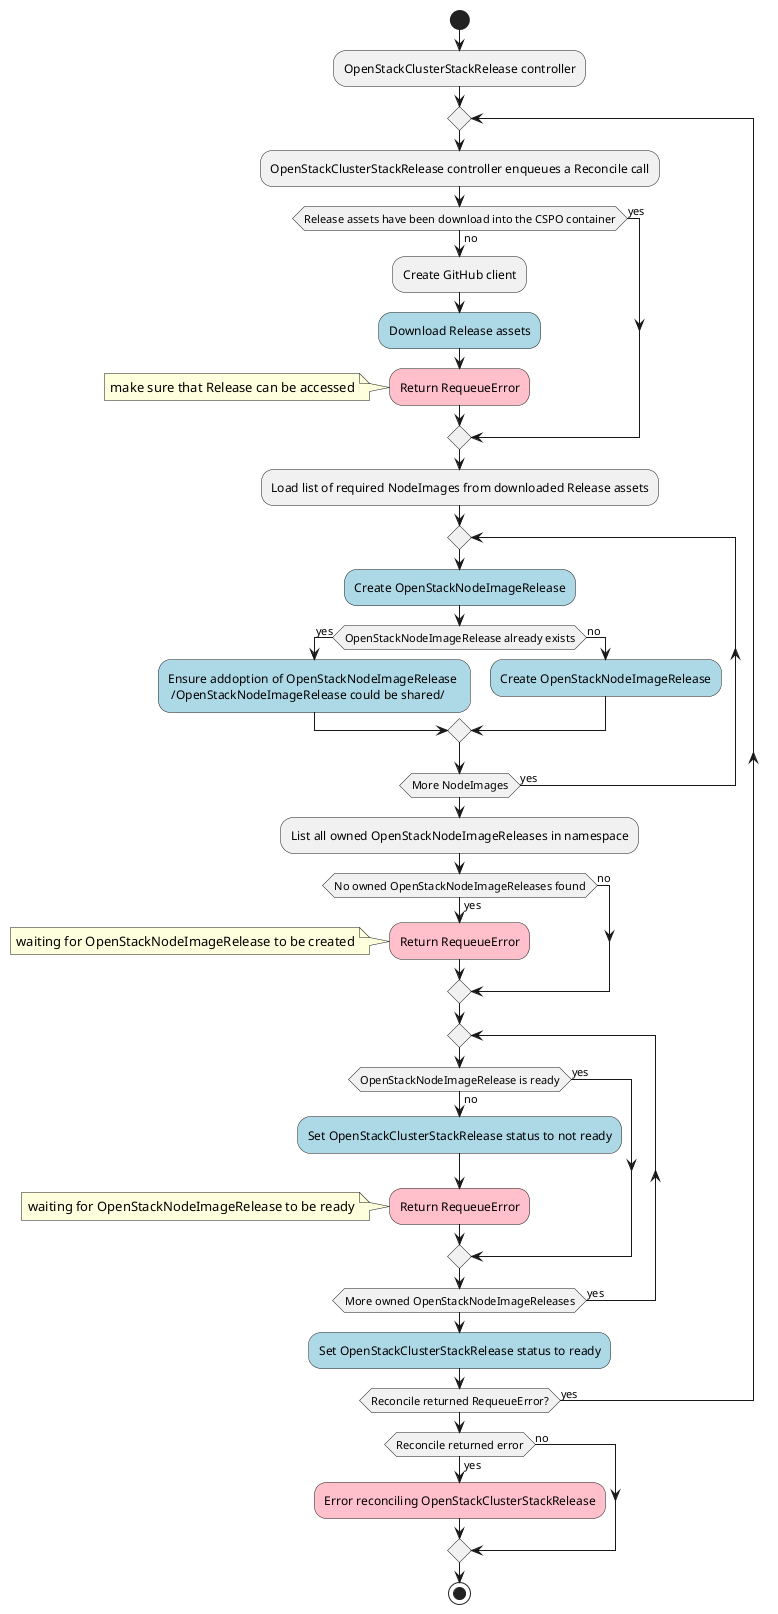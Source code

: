 @startuml openstack-clusterstack-release-controller

start;
:OpenStackClusterStackRelease controller;

repeat
  :OpenStackClusterStackRelease controller enqueues a Reconcile call;
  if (Release assets have been download into the CSPO container) then (no)
    :Create GitHub client;
    #LightBlue:Download Release assets;
    #Pink:Return RequeueError;
    note left: make sure that Release can be accessed
  else (yes)
  endif
  :Load list of required NodeImages from downloaded Release assets;
  repeat
    #LightBlue:Create OpenStackNodeImageRelease;
    if (OpenStackNodeImageRelease already exists) then (yes)
      #LightBlue:Ensure addoption of OpenStackNodeImageRelease \n /OpenStackNodeImageRelease could be shared/;
    else (no)
      #LightBlue:Create OpenStackNodeImageRelease;
    endif
  repeat while (More NodeImages) is (yes)
  :List all owned OpenStackNodeImageReleases in namespace;
  if (No owned OpenStackNodeImageReleases found) then (yes)
    #Pink:Return RequeueError;
    note left: waiting for OpenStackNodeImageRelease to be created
  else (no)
  endif
  repeat
    if (OpenStackNodeImageRelease is ready) then (yes)
    else (no)
      #LightBlue:Set OpenStackClusterStackRelease status to not ready;
      #Pink:Return RequeueError;
      note left: waiting for OpenStackNodeImageRelease to be ready
    endif
  repeat while (More owned OpenStackNodeImageReleases) is (yes)
  #LightBlue:Set OpenStackClusterStackRelease status to ready;
repeat while (Reconcile returned RequeueError?) is (yes)
if (Reconcile returned error) then (yes)
  #Pink:Error reconciling OpenStackClusterStackRelease;
else (no)
endif
stop;

@enduml
